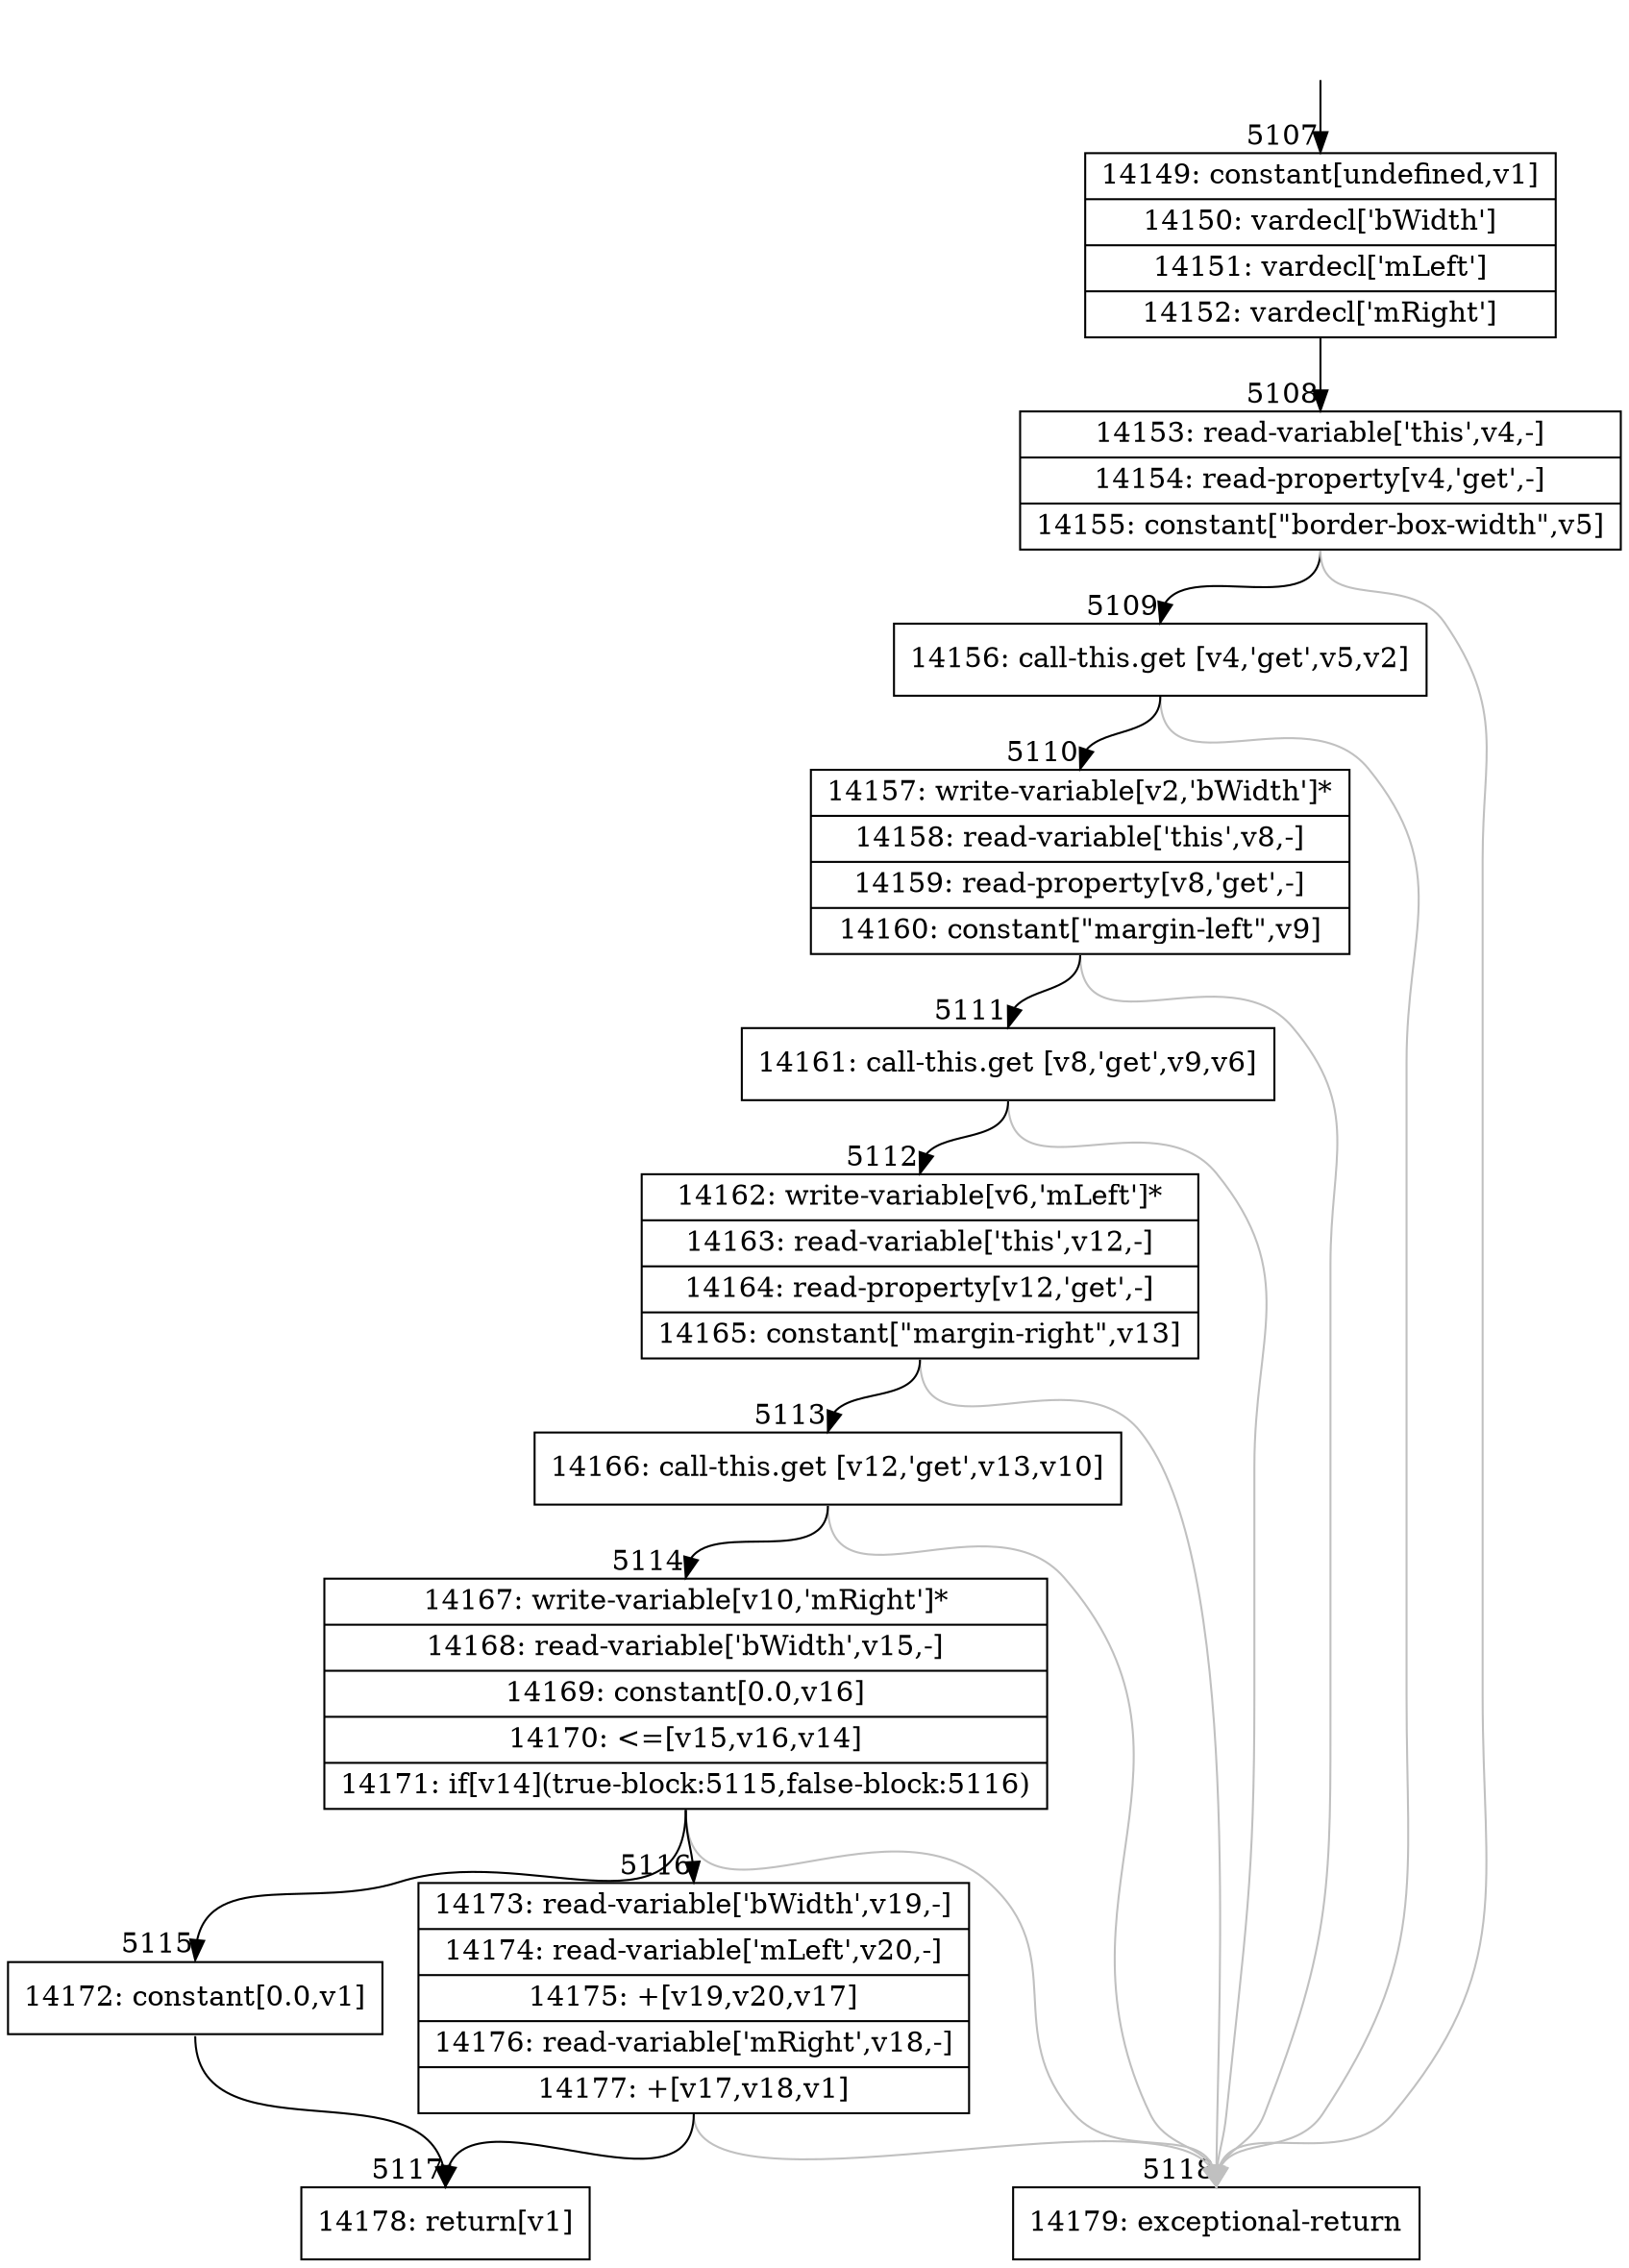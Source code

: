 digraph {
rankdir="TD"
BB_entry402[shape=none,label=""];
BB_entry402 -> BB5107 [tailport=s, headport=n, headlabel="    5107"]
BB5107 [shape=record label="{14149: constant[undefined,v1]|14150: vardecl['bWidth']|14151: vardecl['mLeft']|14152: vardecl['mRight']}" ] 
BB5107 -> BB5108 [tailport=s, headport=n, headlabel="      5108"]
BB5108 [shape=record label="{14153: read-variable['this',v4,-]|14154: read-property[v4,'get',-]|14155: constant[\"border-box-width\",v5]}" ] 
BB5108 -> BB5109 [tailport=s, headport=n, headlabel="      5109"]
BB5108 -> BB5118 [tailport=s, headport=n, color=gray, headlabel="      5118"]
BB5109 [shape=record label="{14156: call-this.get [v4,'get',v5,v2]}" ] 
BB5109 -> BB5110 [tailport=s, headport=n, headlabel="      5110"]
BB5109 -> BB5118 [tailport=s, headport=n, color=gray]
BB5110 [shape=record label="{14157: write-variable[v2,'bWidth']*|14158: read-variable['this',v8,-]|14159: read-property[v8,'get',-]|14160: constant[\"margin-left\",v9]}" ] 
BB5110 -> BB5111 [tailport=s, headport=n, headlabel="      5111"]
BB5110 -> BB5118 [tailport=s, headport=n, color=gray]
BB5111 [shape=record label="{14161: call-this.get [v8,'get',v9,v6]}" ] 
BB5111 -> BB5112 [tailport=s, headport=n, headlabel="      5112"]
BB5111 -> BB5118 [tailport=s, headport=n, color=gray]
BB5112 [shape=record label="{14162: write-variable[v6,'mLeft']*|14163: read-variable['this',v12,-]|14164: read-property[v12,'get',-]|14165: constant[\"margin-right\",v13]}" ] 
BB5112 -> BB5113 [tailport=s, headport=n, headlabel="      5113"]
BB5112 -> BB5118 [tailport=s, headport=n, color=gray]
BB5113 [shape=record label="{14166: call-this.get [v12,'get',v13,v10]}" ] 
BB5113 -> BB5114 [tailport=s, headport=n, headlabel="      5114"]
BB5113 -> BB5118 [tailport=s, headport=n, color=gray]
BB5114 [shape=record label="{14167: write-variable[v10,'mRight']*|14168: read-variable['bWidth',v15,-]|14169: constant[0.0,v16]|14170: \<=[v15,v16,v14]|14171: if[v14](true-block:5115,false-block:5116)}" ] 
BB5114 -> BB5115 [tailport=s, headport=n, headlabel="      5115"]
BB5114 -> BB5116 [tailport=s, headport=n, headlabel="      5116"]
BB5114 -> BB5118 [tailport=s, headport=n, color=gray]
BB5115 [shape=record label="{14172: constant[0.0,v1]}" ] 
BB5115 -> BB5117 [tailport=s, headport=n, headlabel="      5117"]
BB5116 [shape=record label="{14173: read-variable['bWidth',v19,-]|14174: read-variable['mLeft',v20,-]|14175: +[v19,v20,v17]|14176: read-variable['mRight',v18,-]|14177: +[v17,v18,v1]}" ] 
BB5116 -> BB5117 [tailport=s, headport=n]
BB5116 -> BB5118 [tailport=s, headport=n, color=gray]
BB5117 [shape=record label="{14178: return[v1]}" ] 
BB5118 [shape=record label="{14179: exceptional-return}" ] 
//#$~ 3864
}
